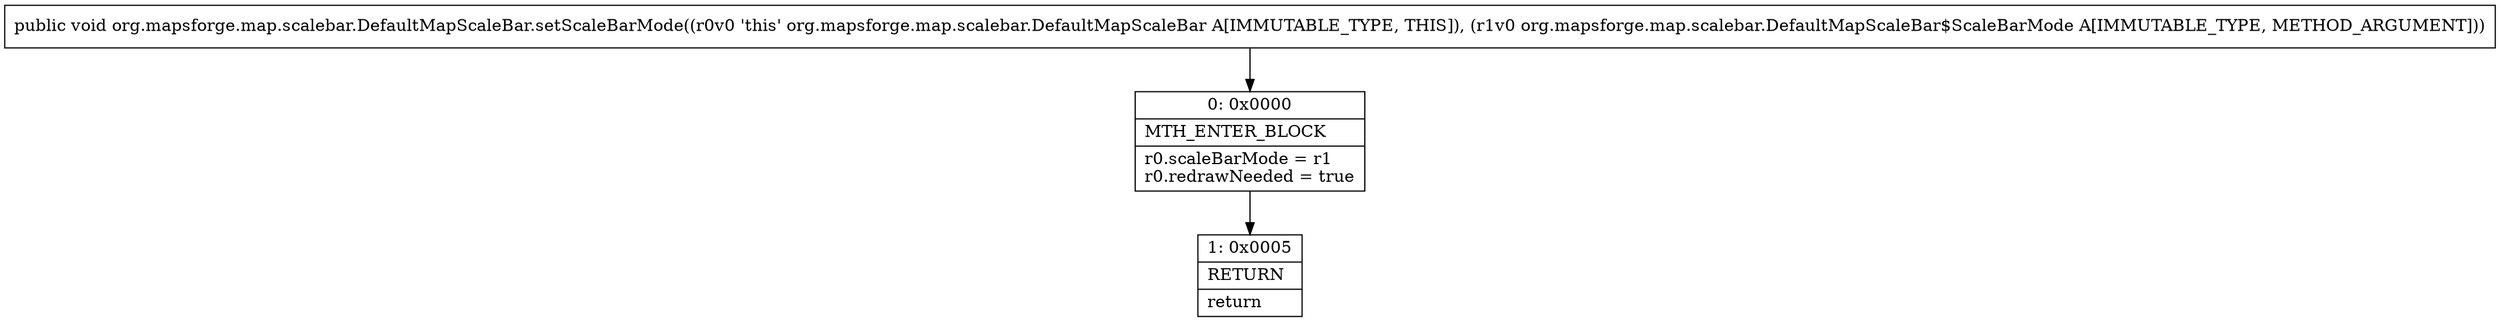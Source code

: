 digraph "CFG fororg.mapsforge.map.scalebar.DefaultMapScaleBar.setScaleBarMode(Lorg\/mapsforge\/map\/scalebar\/DefaultMapScaleBar$ScaleBarMode;)V" {
Node_0 [shape=record,label="{0\:\ 0x0000|MTH_ENTER_BLOCK\l|r0.scaleBarMode = r1\lr0.redrawNeeded = true\l}"];
Node_1 [shape=record,label="{1\:\ 0x0005|RETURN\l|return\l}"];
MethodNode[shape=record,label="{public void org.mapsforge.map.scalebar.DefaultMapScaleBar.setScaleBarMode((r0v0 'this' org.mapsforge.map.scalebar.DefaultMapScaleBar A[IMMUTABLE_TYPE, THIS]), (r1v0 org.mapsforge.map.scalebar.DefaultMapScaleBar$ScaleBarMode A[IMMUTABLE_TYPE, METHOD_ARGUMENT])) }"];
MethodNode -> Node_0;
Node_0 -> Node_1;
}

